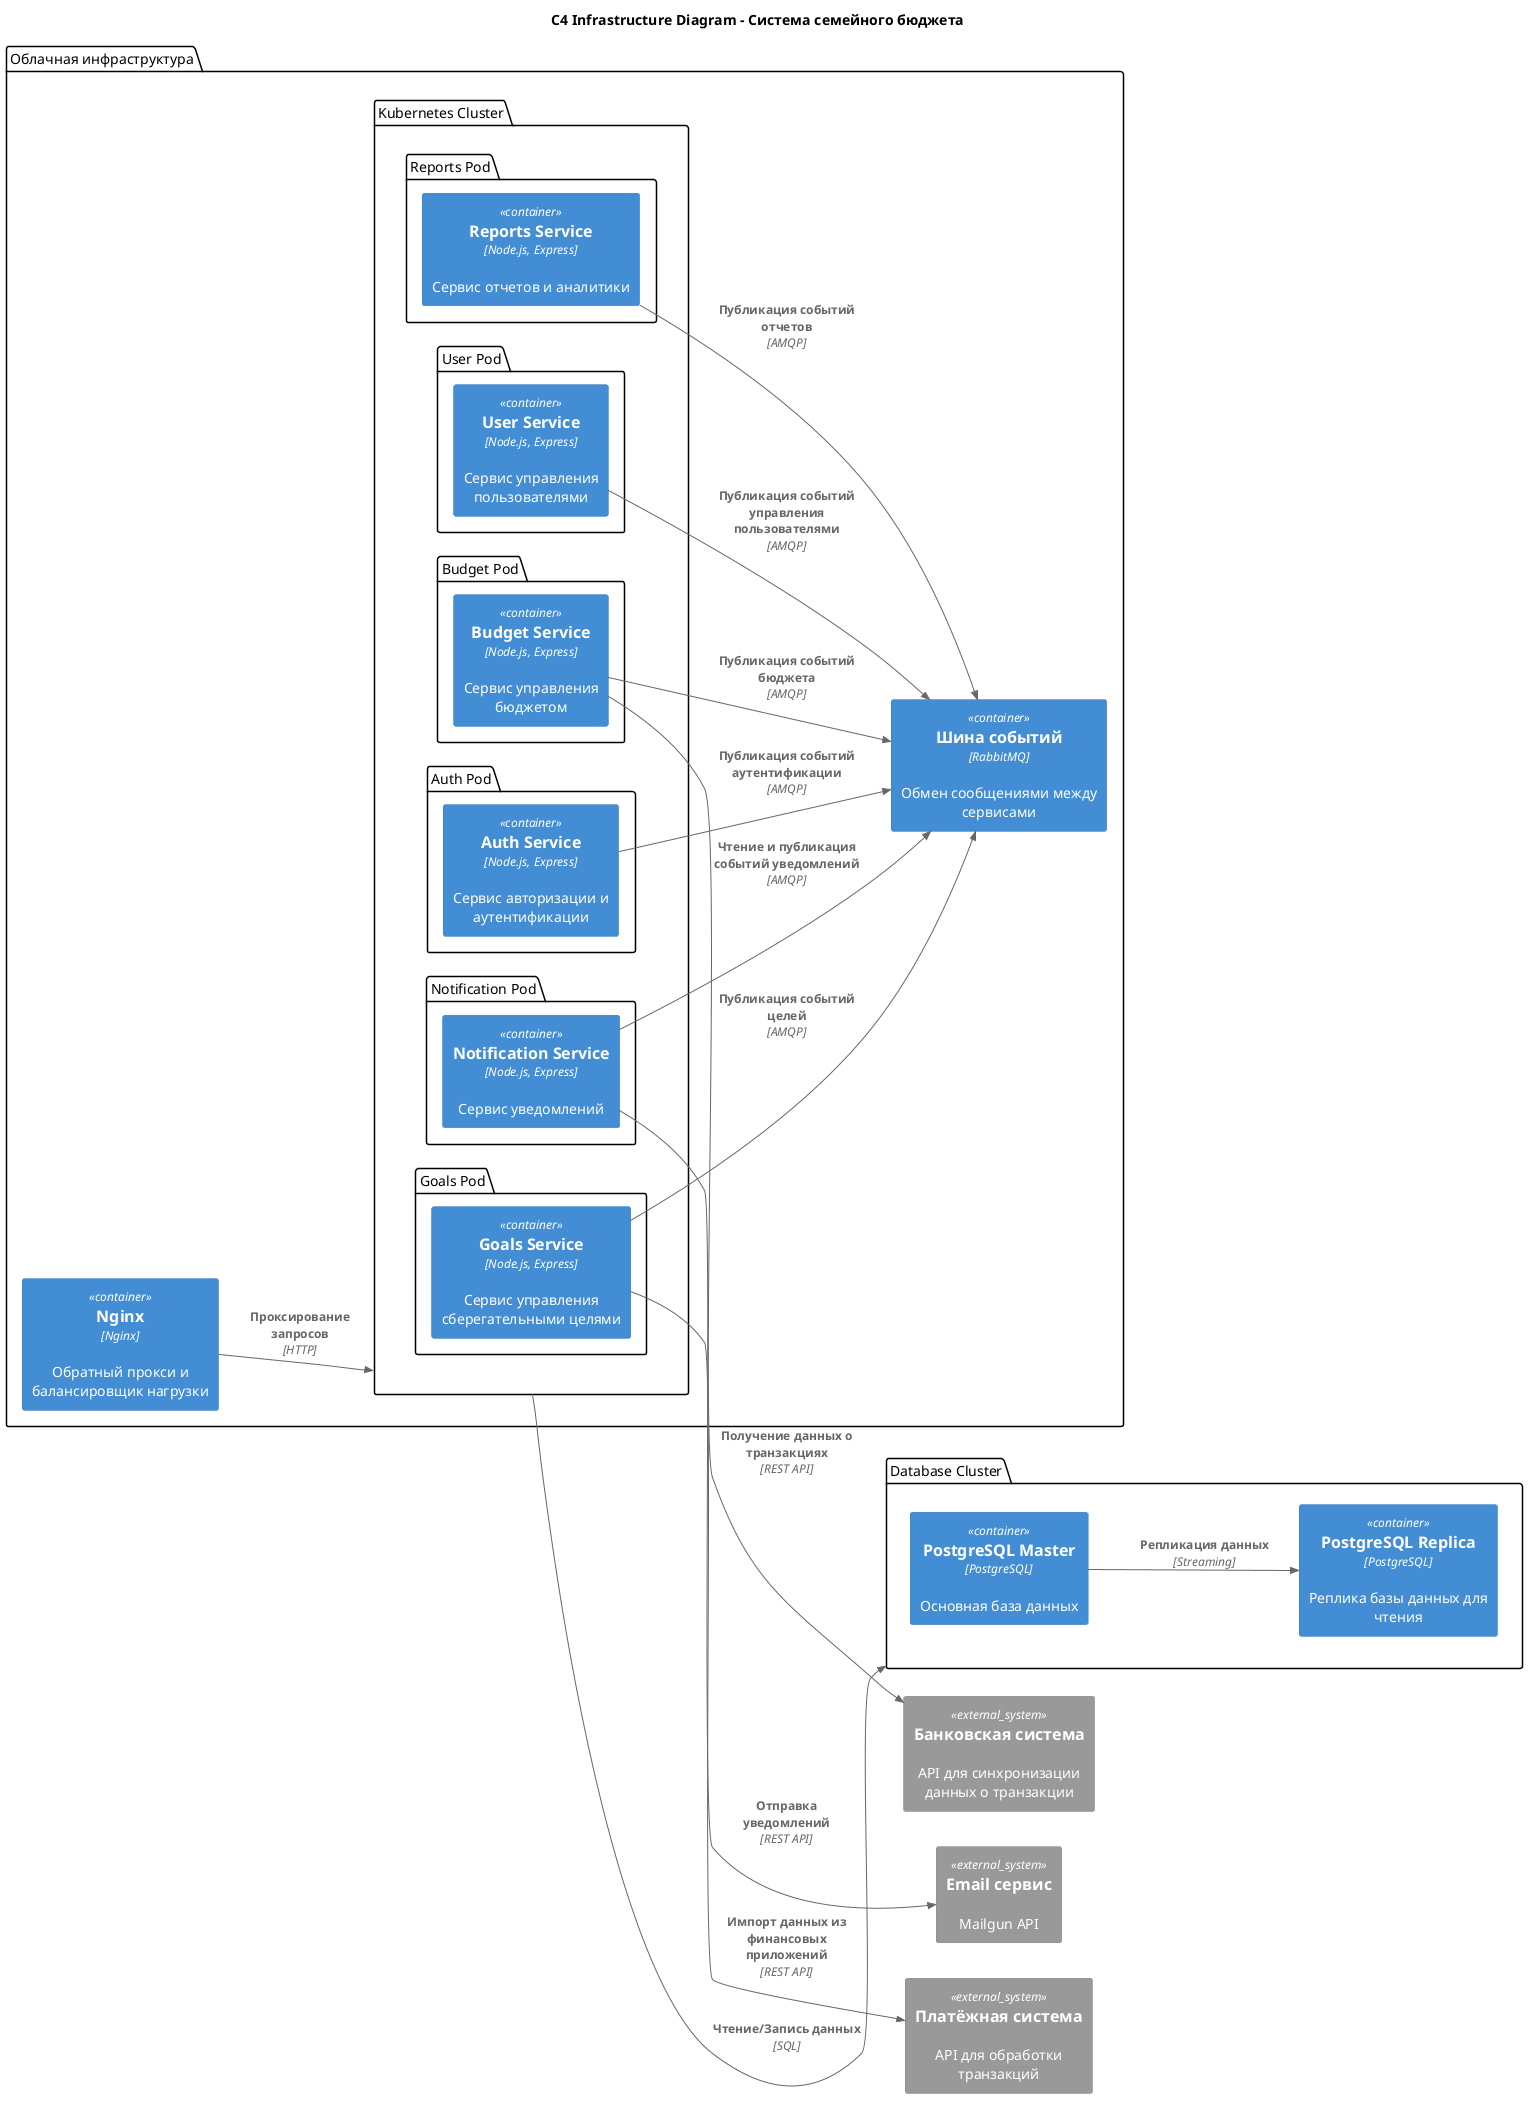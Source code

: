 @startuml C4 Infrastructure Diagram - Система семейного бюджета
left to right direction
 
!include <C4/C4_Container>

title C4 Infrastructure Diagram - Система семейного бюджета

package "Облачная инфраструктура" as cloud {
    Container(nginx, "Nginx", "Nginx", "Обратный прокси и балансировщик нагрузки")

    package "Kubernetes Cluster" as k8s_cluster {
        package "Auth Pod" as auth_pod {
            Container(auth_service, "Auth Service", "Node.js, Express", "Сервис авторизации и аутентификации")
        }

        package "User Pod" as user_pod {
            Container(user_service, "User Service", "Node.js, Express", "Сервис управления пользователями")
        }

        package "Goals Pod" as goals_pod {
            Container(goals_service, "Goals Service", "Node.js, Express", "Сервис управления сберегательными целями")
        }

        package "Notification Pod" as notification_pod {
            Container(notification_service, "Notification Service", "Node.js, Express", "Сервис уведомлений")
        }

        package "Reports Pod" as reports_pod {
            Container(reports_service, "Reports Service", "Node.js, Express", "Сервис отчетов и аналитики")
        }

        package "Budget Pod" as budget_pod {
            Container(budget_service, "Budget Service", "Node.js, Express", "Сервис управления бюджетом")
        }
    }

    Container(rabbitmq, "Шина событий", "RabbitMQ", "Обмен сообщениями между сервисами")
}

package "Database Cluster" as database {
    Container(database_master, "PostgreSQL Master", "PostgreSQL", "Основная база данных")
    Container(database_replica, "PostgreSQL Replica", "PostgreSQL", "Реплика базы данных для чтения")
}

System_Ext(bank_system, "Банковская система", "API для синхронизации данных о транзакции")
System_Ext(finance_app, "Платёжная система", "API для обработки транзакций")
System_Ext(email_service, "Email сервис", "Mailgun API")

' Соединения между сервисами
Rel(k8s_cluster, database, "Чтение/Запись данных", "SQL")
Rel_D(database_master, database_replica, "Репликация данных", "Streaming")

' Взаимодействие с внешними системами
Rel(budget_service, bank_system, "Получение данных о транзакциях", "REST API")
Rel(notification_service, email_service, "Отправка уведомлений", "REST API")
Rel(goals_service, finance_app, "Импорт данных из финансовых приложений", "REST API")

' Взаимодействие RabbitMQ
Rel(auth_service, rabbitmq, "Публикация событий аутентификации", "AMQP")
Rel(user_service, rabbitmq, "Публикация событий управления пользователями", "AMQP")
Rel(goals_service, rabbitmq, "Публикация событий целей", "AMQP")
Rel(notification_service, rabbitmq, "Чтение и публикация событий уведомлений", "AMQP")
Rel(reports_service, rabbitmq, "Публикация событий отчетов", "AMQP")
Rel(budget_service, rabbitmq, "Публикация событий бюджета", "AMQP")

' Балансировка нагрузки
Rel(nginx, k8s_cluster, "Проксирование запросов", "HTTP")

@enduml
